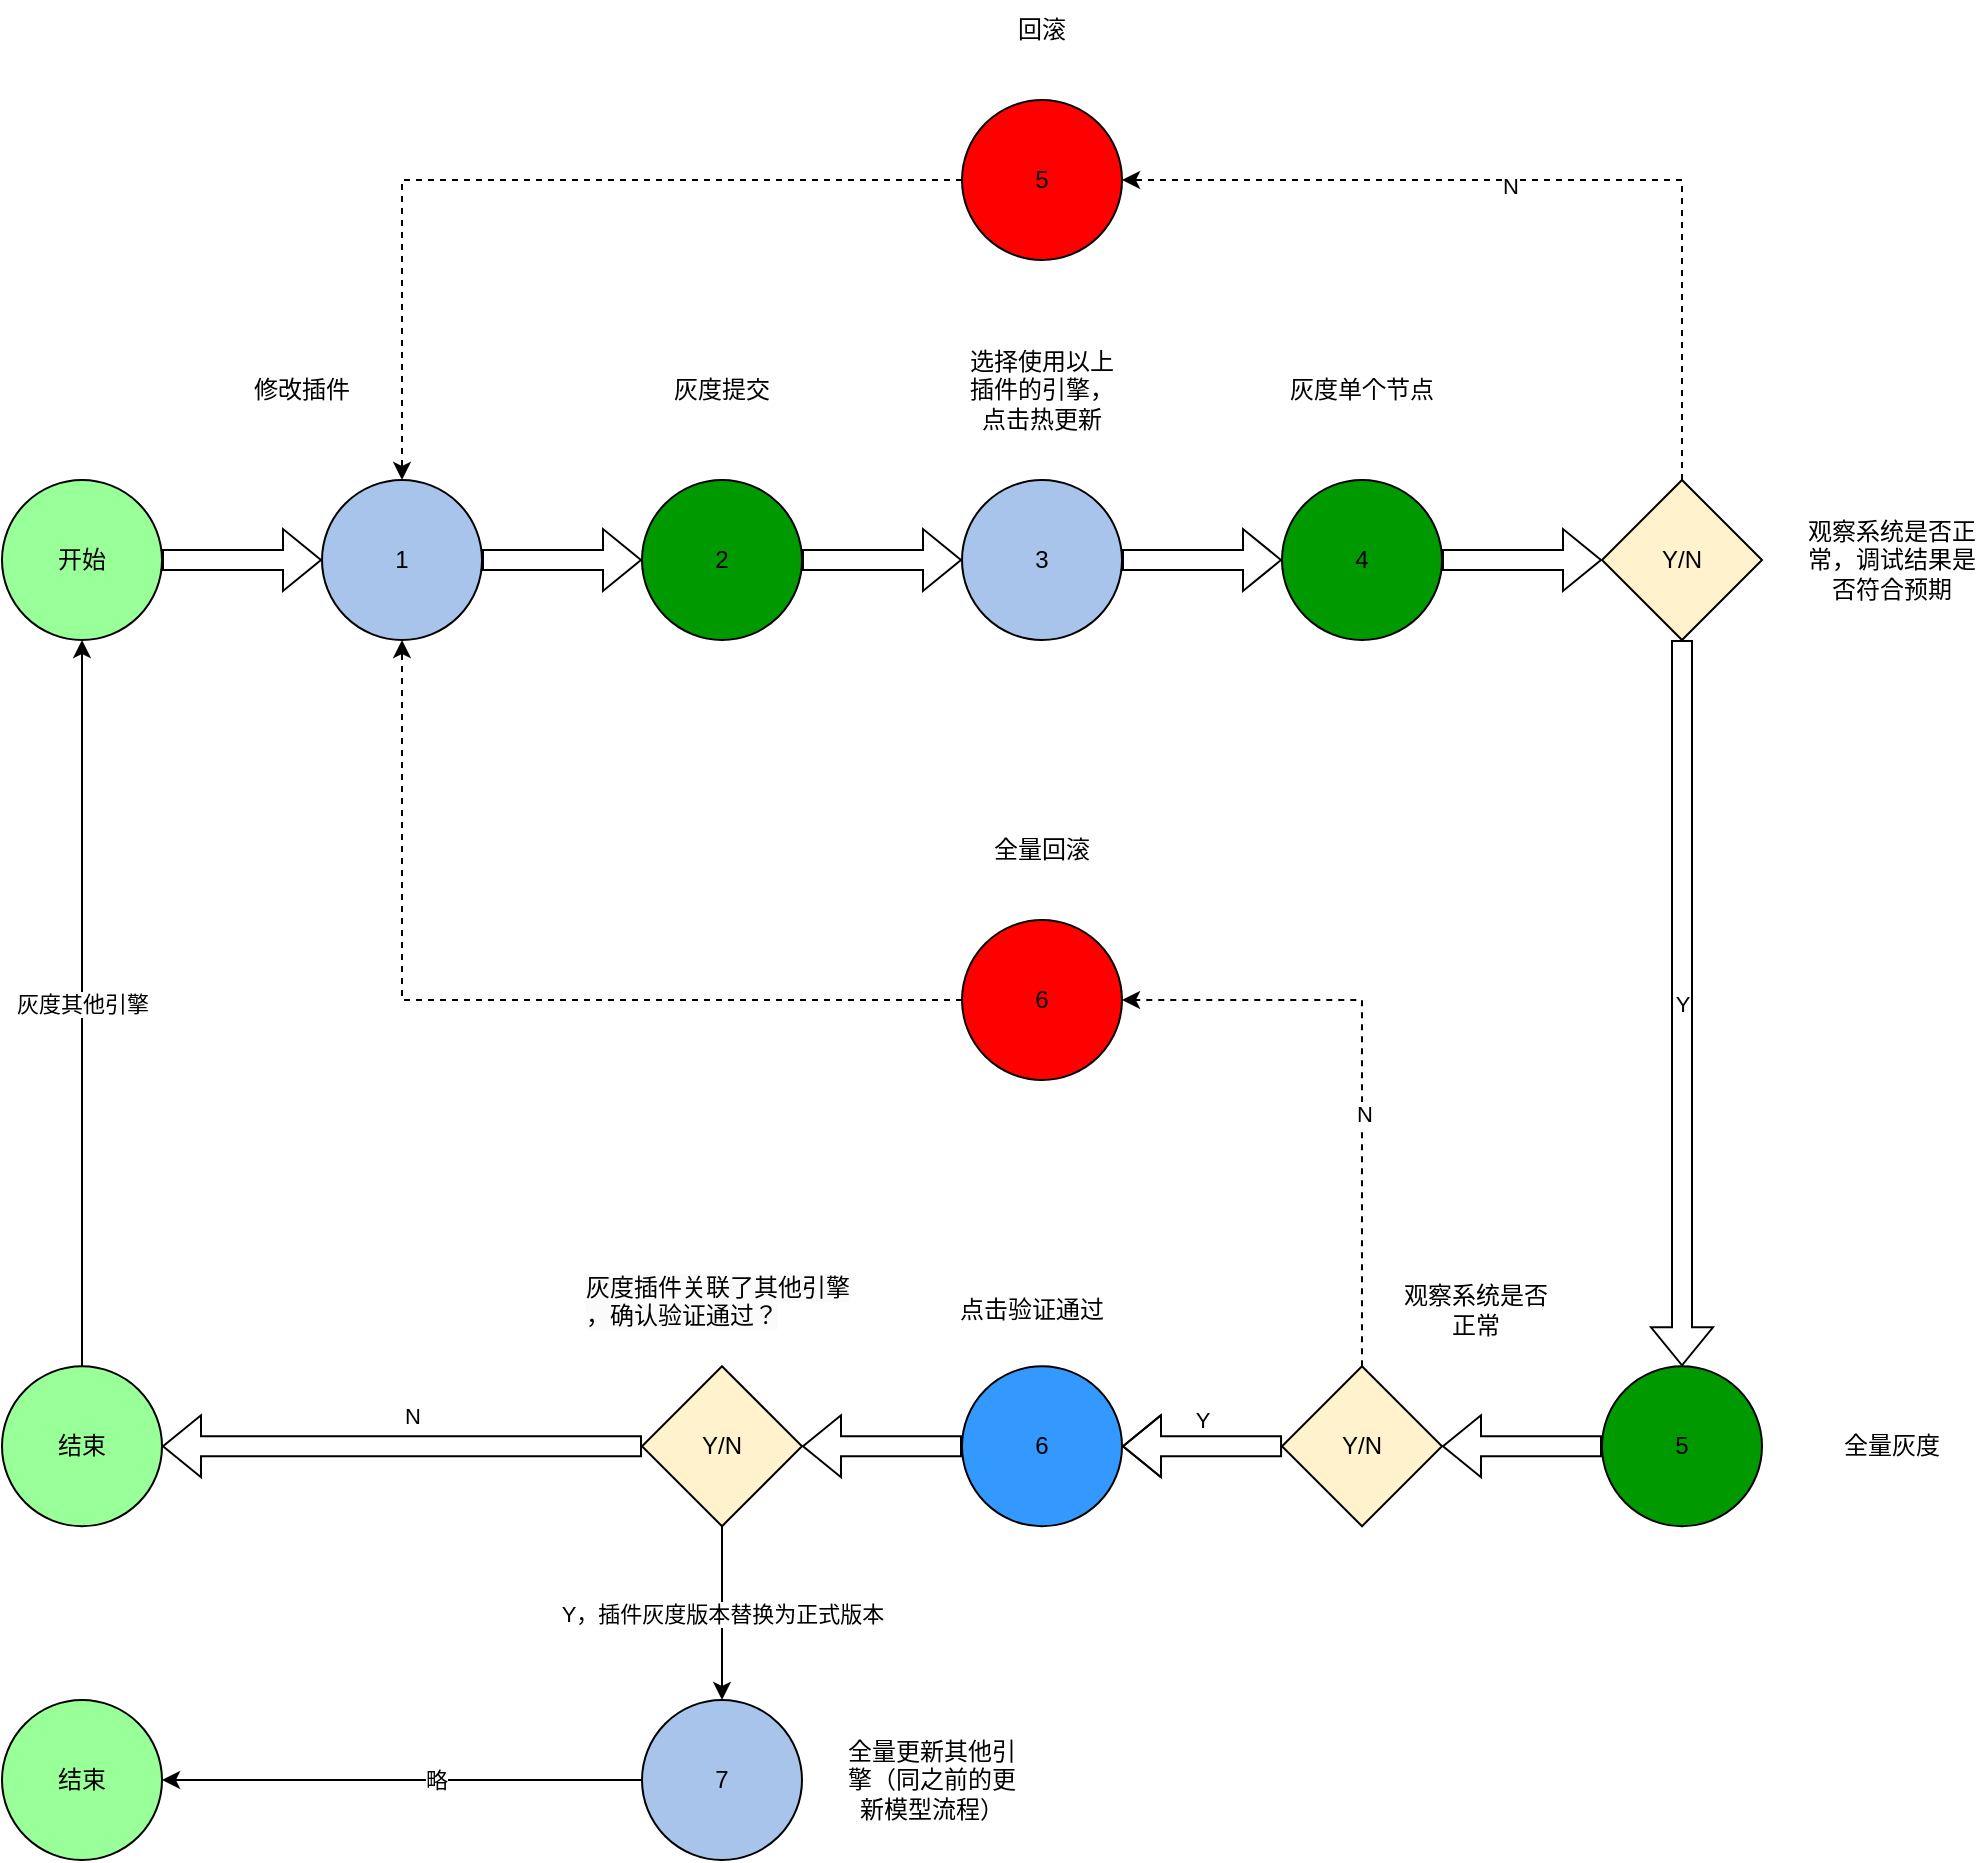 <mxfile version="20.8.20" type="device"><diagram name="第 1 页" id="tHiWEtFlLP_MExYyrZxm"><mxGraphModel dx="1323" dy="850" grid="1" gridSize="10" guides="1" tooltips="1" connect="1" arrows="1" fold="1" page="1" pageScale="1" pageWidth="2339" pageHeight="3300" math="0" shadow="0"><root><mxCell id="0"/><mxCell id="1" parent="0"/><mxCell id="VlbTvRxuq6oXEW06rtdA-38" value="" style="edgeStyle=orthogonalEdgeStyle;rounded=0;orthogonalLoop=1;jettySize=auto;html=1;shape=flexArrow;" parent="1" source="VlbTvRxuq6oXEW06rtdA-36" target="VlbTvRxuq6oXEW06rtdA-37" edge="1"><mxGeometry relative="1" as="geometry"/></mxCell><mxCell id="VlbTvRxuq6oXEW06rtdA-36" value="开始" style="ellipse;whiteSpace=wrap;html=1;aspect=fixed;fillColor=#99FF99;" parent="1" vertex="1"><mxGeometry x="1030" y="920" width="80" height="80" as="geometry"/></mxCell><mxCell id="VlbTvRxuq6oXEW06rtdA-40" value="" style="edgeStyle=orthogonalEdgeStyle;rounded=0;orthogonalLoop=1;jettySize=auto;html=1;shape=flexArrow;" parent="1" source="VlbTvRxuq6oXEW06rtdA-37" target="VlbTvRxuq6oXEW06rtdA-39" edge="1"><mxGeometry relative="1" as="geometry"/></mxCell><mxCell id="VlbTvRxuq6oXEW06rtdA-37" value="1" style="ellipse;whiteSpace=wrap;html=1;aspect=fixed;fillColor=#A9C4EB;" parent="1" vertex="1"><mxGeometry x="1190" y="920" width="80" height="80" as="geometry"/></mxCell><mxCell id="VlbTvRxuq6oXEW06rtdA-45" value="" style="edgeStyle=orthogonalEdgeStyle;rounded=0;orthogonalLoop=1;jettySize=auto;html=1;shape=flexArrow;" parent="1" source="VlbTvRxuq6oXEW06rtdA-39" target="VlbTvRxuq6oXEW06rtdA-44" edge="1"><mxGeometry relative="1" as="geometry"/></mxCell><mxCell id="VlbTvRxuq6oXEW06rtdA-39" value="2" style="ellipse;whiteSpace=wrap;html=1;aspect=fixed;fillColor=#009900;" parent="1" vertex="1"><mxGeometry x="1350" y="920" width="80" height="80" as="geometry"/></mxCell><mxCell id="VlbTvRxuq6oXEW06rtdA-41" value="修改插件" style="text;html=1;strokeColor=none;fillColor=none;align=center;verticalAlign=middle;whiteSpace=wrap;rounded=0;" parent="1" vertex="1"><mxGeometry x="1150" y="860" width="60" height="30" as="geometry"/></mxCell><mxCell id="VlbTvRxuq6oXEW06rtdA-43" value="灰度提交" style="text;html=1;strokeColor=none;fillColor=none;align=center;verticalAlign=middle;whiteSpace=wrap;rounded=0;" parent="1" vertex="1"><mxGeometry x="1360" y="860" width="60" height="30" as="geometry"/></mxCell><mxCell id="VlbTvRxuq6oXEW06rtdA-48" value="" style="edgeStyle=orthogonalEdgeStyle;rounded=0;orthogonalLoop=1;jettySize=auto;html=1;shape=flexArrow;" parent="1" source="VlbTvRxuq6oXEW06rtdA-44" target="VlbTvRxuq6oXEW06rtdA-47" edge="1"><mxGeometry relative="1" as="geometry"/></mxCell><mxCell id="VlbTvRxuq6oXEW06rtdA-44" value="3" style="ellipse;whiteSpace=wrap;html=1;aspect=fixed;fillColor=#A9C4EB;" parent="1" vertex="1"><mxGeometry x="1510" y="920" width="80" height="80" as="geometry"/></mxCell><mxCell id="VlbTvRxuq6oXEW06rtdA-46" value="选择使用以上插件的引擎，点击热更新" style="text;html=1;strokeColor=none;fillColor=none;align=center;verticalAlign=middle;whiteSpace=wrap;rounded=0;" parent="1" vertex="1"><mxGeometry x="1510" y="860" width="80" height="30" as="geometry"/></mxCell><mxCell id="VlbTvRxuq6oXEW06rtdA-51" value="" style="edgeStyle=orthogonalEdgeStyle;rounded=0;orthogonalLoop=1;jettySize=auto;html=1;shape=flexArrow;" parent="1" source="VlbTvRxuq6oXEW06rtdA-47" target="VlbTvRxuq6oXEW06rtdA-50" edge="1"><mxGeometry relative="1" as="geometry"/></mxCell><mxCell id="VlbTvRxuq6oXEW06rtdA-47" value="4" style="ellipse;whiteSpace=wrap;html=1;aspect=fixed;fillColor=#009900;" parent="1" vertex="1"><mxGeometry x="1670" y="920" width="80" height="80" as="geometry"/></mxCell><mxCell id="VlbTvRxuq6oXEW06rtdA-49" value="灰度单个节点" style="text;html=1;strokeColor=none;fillColor=none;align=center;verticalAlign=middle;whiteSpace=wrap;rounded=0;" parent="1" vertex="1"><mxGeometry x="1670" y="860" width="80" height="30" as="geometry"/></mxCell><mxCell id="VlbTvRxuq6oXEW06rtdA-54" value="Y" style="edgeStyle=orthogonalEdgeStyle;rounded=0;orthogonalLoop=1;jettySize=auto;html=1;shape=flexArrow;" parent="1" source="VlbTvRxuq6oXEW06rtdA-50" target="VlbTvRxuq6oXEW06rtdA-53" edge="1"><mxGeometry relative="1" as="geometry"/></mxCell><mxCell id="VlbTvRxuq6oXEW06rtdA-56" value="" style="edgeStyle=orthogonalEdgeStyle;rounded=0;orthogonalLoop=1;jettySize=auto;html=1;entryX=1;entryY=0.5;entryDx=0;entryDy=0;dashed=1;" parent="1" source="VlbTvRxuq6oXEW06rtdA-50" target="VlbTvRxuq6oXEW06rtdA-61" edge="1"><mxGeometry relative="1" as="geometry"><mxPoint x="1230" y="920" as="targetPoint"/><Array as="points"><mxPoint x="1870" y="770"/></Array></mxGeometry></mxCell><mxCell id="VlbTvRxuq6oXEW06rtdA-65" value="N" style="edgeLabel;html=1;align=center;verticalAlign=middle;resizable=0;points=[];" parent="VlbTvRxuq6oXEW06rtdA-56" vertex="1" connectable="0"><mxGeometry x="0.098" y="3" relative="1" as="geometry"><mxPoint as="offset"/></mxGeometry></mxCell><mxCell id="VlbTvRxuq6oXEW06rtdA-50" value="Y/N" style="rhombus;whiteSpace=wrap;html=1;fillColor=#FFF2CC;" parent="1" vertex="1"><mxGeometry x="1830" y="920" width="80" height="80" as="geometry"/></mxCell><mxCell id="VlbTvRxuq6oXEW06rtdA-52" value="观察系统是否正常，调试结果是否符合预期" style="text;html=1;strokeColor=none;fillColor=none;align=center;verticalAlign=middle;whiteSpace=wrap;rounded=0;" parent="1" vertex="1"><mxGeometry x="1930" y="945" width="90" height="30" as="geometry"/></mxCell><mxCell id="VlbTvRxuq6oXEW06rtdA-67" value="" style="edgeStyle=orthogonalEdgeStyle;rounded=0;orthogonalLoop=1;jettySize=auto;html=1;shape=flexArrow;" parent="1" source="VlbTvRxuq6oXEW06rtdA-53" target="VlbTvRxuq6oXEW06rtdA-66" edge="1"><mxGeometry relative="1" as="geometry"/></mxCell><mxCell id="VlbTvRxuq6oXEW06rtdA-53" value="5" style="ellipse;whiteSpace=wrap;html=1;fillColor=#009900;" parent="1" vertex="1"><mxGeometry x="1830" y="1363.13" width="80" height="80" as="geometry"/></mxCell><mxCell id="VlbTvRxuq6oXEW06rtdA-57" value="全量灰度" style="text;html=1;strokeColor=none;fillColor=none;align=center;verticalAlign=middle;whiteSpace=wrap;rounded=0;" parent="1" vertex="1"><mxGeometry x="1930" y="1388.13" width="90" height="30" as="geometry"/></mxCell><mxCell id="VlbTvRxuq6oXEW06rtdA-64" value="" style="edgeStyle=orthogonalEdgeStyle;rounded=0;orthogonalLoop=1;jettySize=auto;html=1;dashed=1;" parent="1" source="VlbTvRxuq6oXEW06rtdA-61" target="VlbTvRxuq6oXEW06rtdA-37" edge="1"><mxGeometry relative="1" as="geometry"><mxPoint x="1430" y="770" as="targetPoint"/></mxGeometry></mxCell><mxCell id="VlbTvRxuq6oXEW06rtdA-61" value="5" style="ellipse;whiteSpace=wrap;html=1;aspect=fixed;fillColor=#FF0000;" parent="1" vertex="1"><mxGeometry x="1510" y="730" width="80" height="80" as="geometry"/></mxCell><mxCell id="VlbTvRxuq6oXEW06rtdA-62" value="回滚" style="text;html=1;strokeColor=none;fillColor=none;align=center;verticalAlign=middle;whiteSpace=wrap;rounded=0;" parent="1" vertex="1"><mxGeometry x="1510" y="680" width="80" height="30" as="geometry"/></mxCell><mxCell id="VlbTvRxuq6oXEW06rtdA-70" value="Y" style="edgeStyle=orthogonalEdgeStyle;rounded=0;orthogonalLoop=1;jettySize=auto;html=1;shape=flexArrow;" parent="1" source="VlbTvRxuq6oXEW06rtdA-66" target="VlbTvRxuq6oXEW06rtdA-69" edge="1"><mxGeometry x="0.0" y="-13" relative="1" as="geometry"><Array as="points"><mxPoint x="1630" y="1403"/><mxPoint x="1630" y="1403"/></Array><mxPoint as="offset"/></mxGeometry></mxCell><mxCell id="VlbTvRxuq6oXEW06rtdA-75" value="" style="edgeStyle=orthogonalEdgeStyle;rounded=0;orthogonalLoop=1;jettySize=auto;html=1;entryX=1;entryY=0.5;entryDx=0;entryDy=0;dashed=1;" parent="1" source="VlbTvRxuq6oXEW06rtdA-66" target="VlbTvRxuq6oXEW06rtdA-73" edge="1"><mxGeometry relative="1" as="geometry"><mxPoint x="1710" y="1283.13" as="targetPoint"/><Array as="points"><mxPoint x="1710" y="1180"/></Array></mxGeometry></mxCell><mxCell id="VlbTvRxuq6oXEW06rtdA-76" value="N" style="edgeLabel;html=1;align=center;verticalAlign=middle;resizable=0;points=[];" parent="VlbTvRxuq6oXEW06rtdA-75" vertex="1" connectable="0"><mxGeometry x="-0.17" y="-1" relative="1" as="geometry"><mxPoint as="offset"/></mxGeometry></mxCell><mxCell id="VlbTvRxuq6oXEW06rtdA-66" value="Y/N" style="rhombus;whiteSpace=wrap;html=1;fillColor=#FFF2CC;" parent="1" vertex="1"><mxGeometry x="1670" y="1363.13" width="80" height="80" as="geometry"/></mxCell><mxCell id="VlbTvRxuq6oXEW06rtdA-68" value="观察系统是否正常" style="text;html=1;strokeColor=none;fillColor=none;align=center;verticalAlign=middle;whiteSpace=wrap;rounded=0;" parent="1" vertex="1"><mxGeometry x="1727" y="1320" width="80" height="30" as="geometry"/></mxCell><mxCell id="VlbTvRxuq6oXEW06rtdA-81" value="" style="edgeStyle=orthogonalEdgeStyle;rounded=0;orthogonalLoop=1;jettySize=auto;html=1;shape=flexArrow;" parent="1" source="VlbTvRxuq6oXEW06rtdA-69" target="VlbTvRxuq6oXEW06rtdA-80" edge="1"><mxGeometry relative="1" as="geometry"/></mxCell><mxCell id="VlbTvRxuq6oXEW06rtdA-69" value="6" style="ellipse;whiteSpace=wrap;html=1;fillColor=#3399FF;" parent="1" vertex="1"><mxGeometry x="1510" y="1363.13" width="80" height="80" as="geometry"/></mxCell><mxCell id="VlbTvRxuq6oXEW06rtdA-71" value="点击验证通过" style="text;html=1;strokeColor=none;fillColor=none;align=center;verticalAlign=middle;whiteSpace=wrap;rounded=0;" parent="1" vertex="1"><mxGeometry x="1500" y="1320" width="90" height="30" as="geometry"/></mxCell><mxCell id="VlbTvRxuq6oXEW06rtdA-79" value="" style="edgeStyle=orthogonalEdgeStyle;rounded=0;orthogonalLoop=1;jettySize=auto;html=1;entryX=0.5;entryY=1;entryDx=0;entryDy=0;dashed=1;" parent="1" source="VlbTvRxuq6oXEW06rtdA-73" target="VlbTvRxuq6oXEW06rtdA-37" edge="1"><mxGeometry relative="1" as="geometry"><mxPoint x="1430" y="1140" as="targetPoint"/></mxGeometry></mxCell><mxCell id="VlbTvRxuq6oXEW06rtdA-73" value="6" style="ellipse;whiteSpace=wrap;html=1;fillColor=#FF0000;" parent="1" vertex="1"><mxGeometry x="1510" y="1140" width="80" height="80" as="geometry"/></mxCell><mxCell id="VlbTvRxuq6oXEW06rtdA-77" value="全量回滚" style="text;html=1;strokeColor=none;fillColor=none;align=center;verticalAlign=middle;whiteSpace=wrap;rounded=0;" parent="1" vertex="1"><mxGeometry x="1510" y="1090" width="80" height="30" as="geometry"/></mxCell><mxCell id="VlbTvRxuq6oXEW06rtdA-84" value="Y，插件灰度版本替换为正式版本" style="edgeStyle=orthogonalEdgeStyle;rounded=0;orthogonalLoop=1;jettySize=auto;html=1;" parent="1" source="VlbTvRxuq6oXEW06rtdA-80" target="VlbTvRxuq6oXEW06rtdA-83" edge="1"><mxGeometry relative="1" as="geometry"/></mxCell><mxCell id="VlbTvRxuq6oXEW06rtdA-88" value="" style="edgeStyle=orthogonalEdgeStyle;rounded=0;orthogonalLoop=1;jettySize=auto;html=1;entryX=1;entryY=0.5;entryDx=0;entryDy=0;shape=flexArrow;" parent="1" source="VlbTvRxuq6oXEW06rtdA-80" target="VlbTvRxuq6oXEW06rtdA-90" edge="1"><mxGeometry relative="1" as="geometry"><mxPoint x="1070" y="1360" as="targetPoint"/></mxGeometry></mxCell><mxCell id="VlbTvRxuq6oXEW06rtdA-89" value="N" style="edgeLabel;html=1;align=center;verticalAlign=middle;resizable=0;points=[];" parent="VlbTvRxuq6oXEW06rtdA-88" vertex="1" connectable="0"><mxGeometry x="-0.427" y="2" relative="1" as="geometry"><mxPoint x="-46" y="-17" as="offset"/></mxGeometry></mxCell><mxCell id="VlbTvRxuq6oXEW06rtdA-80" value="Y/N" style="rhombus;whiteSpace=wrap;html=1;fillColor=#FFF2CC;" parent="1" vertex="1"><mxGeometry x="1350" y="1363.13" width="80" height="80" as="geometry"/></mxCell><mxCell id="VlbTvRxuq6oXEW06rtdA-82" value="&lt;span style=&quot;color: rgb(0, 0, 0); font-family: Helvetica; font-size: 12px; font-style: normal; font-variant-ligatures: normal; font-variant-caps: normal; font-weight: 400; letter-spacing: normal; orphans: 2; text-align: center; text-indent: 0px; text-transform: none; widows: 2; word-spacing: 0px; -webkit-text-stroke-width: 0px; background-color: rgb(251, 251, 251); text-decoration-thickness: initial; text-decoration-style: initial; text-decoration-color: initial; float: none; display: inline !important;&quot;&gt;灰度插件关联了其他引擎&lt;br&gt;，确认验证通过？&lt;/span&gt;" style="text;whiteSpace=wrap;html=1;" parent="1" vertex="1"><mxGeometry x="1320" y="1310" width="160" height="40" as="geometry"/></mxCell><mxCell id="VlbTvRxuq6oXEW06rtdA-95" value="" style="edgeStyle=orthogonalEdgeStyle;rounded=0;orthogonalLoop=1;jettySize=auto;html=1;" parent="1" source="VlbTvRxuq6oXEW06rtdA-83" target="VlbTvRxuq6oXEW06rtdA-94" edge="1"><mxGeometry relative="1" as="geometry"/></mxCell><mxCell id="VlbTvRxuq6oXEW06rtdA-96" value="略" style="edgeLabel;html=1;align=center;verticalAlign=middle;resizable=0;points=[];" parent="VlbTvRxuq6oXEW06rtdA-95" vertex="1" connectable="0"><mxGeometry x="-0.14" relative="1" as="geometry"><mxPoint as="offset"/></mxGeometry></mxCell><mxCell id="VlbTvRxuq6oXEW06rtdA-83" value="7" style="ellipse;whiteSpace=wrap;html=1;fillColor=#A9C4EB;" parent="1" vertex="1"><mxGeometry x="1350" y="1530" width="80" height="80" as="geometry"/></mxCell><mxCell id="VlbTvRxuq6oXEW06rtdA-85" value="全量更新其他引擎（同之前的更新模型流程）" style="text;html=1;strokeColor=none;fillColor=none;align=center;verticalAlign=middle;whiteSpace=wrap;rounded=0;" parent="1" vertex="1"><mxGeometry x="1450" y="1555" width="90" height="30" as="geometry"/></mxCell><mxCell id="VlbTvRxuq6oXEW06rtdA-92" value="" style="edgeStyle=orthogonalEdgeStyle;rounded=0;orthogonalLoop=1;jettySize=auto;html=1;entryX=0.5;entryY=1;entryDx=0;entryDy=0;" parent="1" source="VlbTvRxuq6oXEW06rtdA-90" target="VlbTvRxuq6oXEW06rtdA-36" edge="1"><mxGeometry relative="1" as="geometry"><mxPoint x="1070" y="1160" as="targetPoint"/></mxGeometry></mxCell><mxCell id="VlbTvRxuq6oXEW06rtdA-93" value="灰度其他引擎" style="edgeLabel;html=1;align=center;verticalAlign=middle;resizable=0;points=[];" parent="VlbTvRxuq6oXEW06rtdA-92" vertex="1" connectable="0"><mxGeometry x="0.147" relative="1" as="geometry"><mxPoint y="27" as="offset"/></mxGeometry></mxCell><mxCell id="VlbTvRxuq6oXEW06rtdA-90" value="结束" style="ellipse;whiteSpace=wrap;html=1;aspect=fixed;fillColor=#99FF99;" parent="1" vertex="1"><mxGeometry x="1030" y="1363.13" width="80" height="80" as="geometry"/></mxCell><mxCell id="VlbTvRxuq6oXEW06rtdA-94" value="结束" style="ellipse;whiteSpace=wrap;html=1;fillColor=#99FF99;" parent="1" vertex="1"><mxGeometry x="1030" y="1530" width="80" height="80" as="geometry"/></mxCell></root></mxGraphModel></diagram></mxfile>